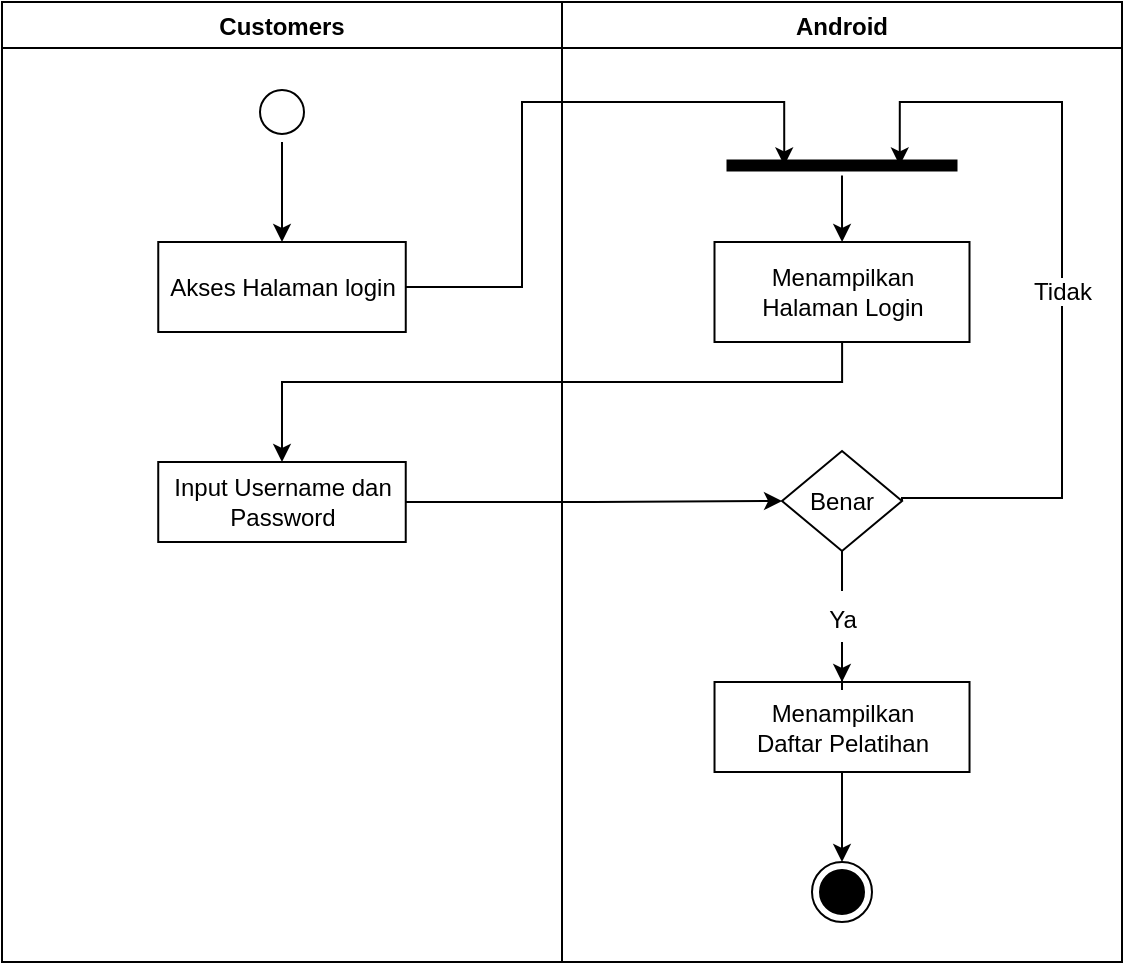 <mxfile version="20.2.0" type="device"><diagram id="ZMtuFbrzZ67vaLmfdZpX" name="Halaman-1"><mxGraphModel dx="868" dy="393" grid="1" gridSize="10" guides="1" tooltips="1" connect="1" arrows="1" fold="1" page="1" pageScale="1" pageWidth="827" pageHeight="1169" math="0" shadow="0"><root><mxCell id="0"/><mxCell id="1" parent="0"/><mxCell id="kZp76v0hxXOkFgQieLgV-1" value="Android" style="swimlane;fillColor=none;" parent="1" vertex="1"><mxGeometry x="450" y="170" width="280" height="480" as="geometry"/></mxCell><mxCell id="kZp76v0hxXOkFgQieLgV-2" value="Menampilkan&lt;br&gt;Halaman Login" style="html=1;strokeColor=#000000;fillColor=default;" parent="kZp76v0hxXOkFgQieLgV-1" vertex="1"><mxGeometry x="76.25" y="120" width="127.5" height="50" as="geometry"/></mxCell><mxCell id="kZp76v0hxXOkFgQieLgV-3" value="" style="ellipse;html=1;shape=endState;fillColor=#000000;strokeColor=#000000;" parent="kZp76v0hxXOkFgQieLgV-1" vertex="1"><mxGeometry x="125" y="430" width="30" height="30" as="geometry"/></mxCell><mxCell id="kZp76v0hxXOkFgQieLgV-4" style="edgeStyle=orthogonalEdgeStyle;rounded=0;orthogonalLoop=1;jettySize=auto;html=1;exitX=0.5;exitY=1;exitDx=0;exitDy=0;entryX=0.5;entryY=0;entryDx=0;entryDy=0;" parent="kZp76v0hxXOkFgQieLgV-1" source="kZp76v0hxXOkFgQieLgV-5" target="kZp76v0hxXOkFgQieLgV-3" edge="1"><mxGeometry relative="1" as="geometry"/></mxCell><mxCell id="kZp76v0hxXOkFgQieLgV-5" value="Menampilkan &lt;br&gt;Daftar Pelatihan" style="html=1;strokeColor=#000000;fillColor=default;" parent="kZp76v0hxXOkFgQieLgV-1" vertex="1"><mxGeometry x="76.26" y="340" width="127.5" height="45" as="geometry"/></mxCell><mxCell id="kZp76v0hxXOkFgQieLgV-6" style="edgeStyle=orthogonalEdgeStyle;rounded=0;orthogonalLoop=1;jettySize=auto;html=1;" parent="kZp76v0hxXOkFgQieLgV-1" source="kZp76v0hxXOkFgQieLgV-7" target="kZp76v0hxXOkFgQieLgV-2" edge="1"><mxGeometry relative="1" as="geometry"/></mxCell><mxCell id="kZp76v0hxXOkFgQieLgV-7" value="" style="shape=line;html=1;strokeWidth=6;strokeColor=#000000;rotation=-90;direction=south;" parent="kZp76v0hxXOkFgQieLgV-1" vertex="1"><mxGeometry x="135" y="24" width="10" height="115.5" as="geometry"/></mxCell><mxCell id="kZp76v0hxXOkFgQieLgV-8" style="edgeStyle=orthogonalEdgeStyle;rounded=0;orthogonalLoop=1;jettySize=auto;html=1;entryX=0.75;entryY=0.5;entryDx=0;entryDy=0;entryPerimeter=0;exitX=1;exitY=0.5;exitDx=0;exitDy=0;" parent="kZp76v0hxXOkFgQieLgV-1" source="kZp76v0hxXOkFgQieLgV-10" target="kZp76v0hxXOkFgQieLgV-7" edge="1"><mxGeometry relative="1" as="geometry"><Array as="points"><mxPoint x="250" y="248"/><mxPoint x="250" y="50"/><mxPoint x="169" y="50"/></Array></mxGeometry></mxCell><mxCell id="kZp76v0hxXOkFgQieLgV-9" style="edgeStyle=orthogonalEdgeStyle;rounded=0;orthogonalLoop=1;jettySize=auto;html=1;entryX=0.5;entryY=0;entryDx=0;entryDy=0;startArrow=none;" parent="kZp76v0hxXOkFgQieLgV-1" source="kZp76v0hxXOkFgQieLgV-11" target="kZp76v0hxXOkFgQieLgV-5" edge="1"><mxGeometry relative="1" as="geometry"/></mxCell><mxCell id="kZp76v0hxXOkFgQieLgV-10" value="Benar" style="rhombus;whiteSpace=wrap;html=1;" parent="kZp76v0hxXOkFgQieLgV-1" vertex="1"><mxGeometry x="110.01" y="224.5" width="59.99" height="50" as="geometry"/></mxCell><mxCell id="kZp76v0hxXOkFgQieLgV-11" value="Ya" style="text;html=1;align=center;verticalAlign=middle;resizable=0;points=[];autosize=1;strokeColor=none;fillColor=none;" parent="kZp76v0hxXOkFgQieLgV-1" vertex="1"><mxGeometry x="120.01" y="294" width="40" height="30" as="geometry"/></mxCell><mxCell id="kZp76v0hxXOkFgQieLgV-12" value="" style="edgeStyle=orthogonalEdgeStyle;rounded=0;orthogonalLoop=1;jettySize=auto;html=1;entryX=0.5;entryY=0;entryDx=0;entryDy=0;endArrow=none;" parent="kZp76v0hxXOkFgQieLgV-1" source="kZp76v0hxXOkFgQieLgV-10" target="kZp76v0hxXOkFgQieLgV-11" edge="1"><mxGeometry relative="1" as="geometry"><mxPoint x="580.01" y="432.496" as="sourcePoint"/><mxPoint x="580.01" y="500.0" as="targetPoint"/></mxGeometry></mxCell><mxCell id="kZp76v0hxXOkFgQieLgV-13" value="&lt;span style=&quot;background-color: rgb(255, 255, 255);&quot;&gt;Tidak&lt;/span&gt;" style="text;html=1;align=center;verticalAlign=middle;resizable=0;points=[];autosize=1;strokeColor=none;fillColor=none;" parent="kZp76v0hxXOkFgQieLgV-1" vertex="1"><mxGeometry x="225" y="130" width="50" height="30" as="geometry"/></mxCell><mxCell id="kZp76v0hxXOkFgQieLgV-14" value="Customers" style="swimlane;fillColor=none;startSize=23;" parent="1" vertex="1"><mxGeometry x="170" y="170" width="280" height="480" as="geometry"/></mxCell><mxCell id="kZp76v0hxXOkFgQieLgV-15" style="edgeStyle=orthogonalEdgeStyle;rounded=0;orthogonalLoop=1;jettySize=auto;html=1;" parent="kZp76v0hxXOkFgQieLgV-14" source="kZp76v0hxXOkFgQieLgV-16" target="kZp76v0hxXOkFgQieLgV-17" edge="1"><mxGeometry relative="1" as="geometry"/></mxCell><mxCell id="kZp76v0hxXOkFgQieLgV-16" value="" style="ellipse;html=1;shape=startState;fillColor=default;strokeColor=#000000;" parent="kZp76v0hxXOkFgQieLgV-14" vertex="1"><mxGeometry x="125" y="40" width="30" height="30" as="geometry"/></mxCell><mxCell id="kZp76v0hxXOkFgQieLgV-17" value="Akses Halaman login" style="html=1;strokeColor=#000000;fillColor=default;" parent="kZp76v0hxXOkFgQieLgV-14" vertex="1"><mxGeometry x="78.13" y="120" width="123.75" height="45" as="geometry"/></mxCell><mxCell id="kZp76v0hxXOkFgQieLgV-18" value="Input Username dan &lt;br&gt;Password" style="html=1;strokeColor=#000000;fillColor=default;" parent="kZp76v0hxXOkFgQieLgV-14" vertex="1"><mxGeometry x="78.12" y="230" width="123.75" height="40" as="geometry"/></mxCell><mxCell id="kZp76v0hxXOkFgQieLgV-19" style="edgeStyle=orthogonalEdgeStyle;rounded=0;orthogonalLoop=1;jettySize=auto;html=1;entryX=0.5;entryY=0;entryDx=0;entryDy=0;" parent="1" source="kZp76v0hxXOkFgQieLgV-2" target="kZp76v0hxXOkFgQieLgV-18" edge="1"><mxGeometry relative="1" as="geometry"><Array as="points"><mxPoint x="590" y="360"/><mxPoint x="310" y="360"/></Array></mxGeometry></mxCell><mxCell id="kZp76v0hxXOkFgQieLgV-20" style="edgeStyle=orthogonalEdgeStyle;rounded=0;orthogonalLoop=1;jettySize=auto;html=1;entryX=0.25;entryY=0.5;entryDx=0;entryDy=0;entryPerimeter=0;" parent="1" source="kZp76v0hxXOkFgQieLgV-17" target="kZp76v0hxXOkFgQieLgV-7" edge="1"><mxGeometry relative="1" as="geometry"><Array as="points"><mxPoint x="430" y="312"/><mxPoint x="430" y="220"/><mxPoint x="561" y="220"/></Array></mxGeometry></mxCell><mxCell id="kZp76v0hxXOkFgQieLgV-21" style="edgeStyle=orthogonalEdgeStyle;rounded=0;orthogonalLoop=1;jettySize=auto;html=1;entryX=0;entryY=0.5;entryDx=0;entryDy=0;" parent="1" source="kZp76v0hxXOkFgQieLgV-18" target="kZp76v0hxXOkFgQieLgV-10" edge="1"><mxGeometry relative="1" as="geometry"/></mxCell></root></mxGraphModel></diagram></mxfile>